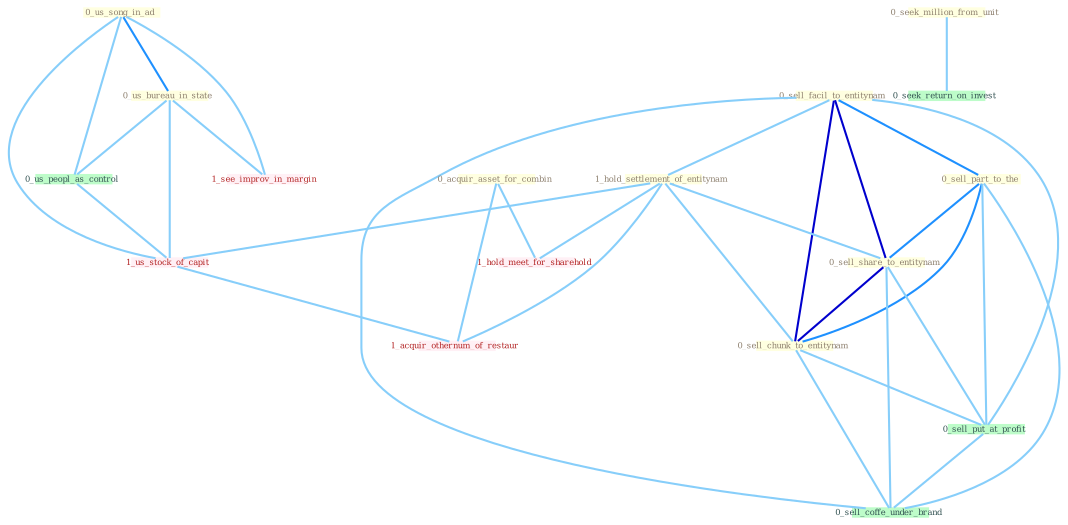 Graph G{ 
    node
    [shape=polygon,style=filled,width=.5,height=.06,color="#BDFCC9",fixedsize=true,fontsize=4,
    fontcolor="#2f4f4f"];
    {node
    [color="#ffffe0", fontcolor="#8b7d6b"] "0_us_song_in_ad " "0_seek_million_from_unit " "0_sell_facil_to_entitynam " "1_hold_settlement_of_entitynam " "0_sell_part_to_the " "0_sell_share_to_entitynam " "0_sell_chunk_to_entitynam " "0_acquir_asset_for_combin " "0_us_bureau_in_state "}
{node [color="#fff0f5", fontcolor="#b22222"] "1_us_stock_of_capit " "1_see_improv_in_margin " "1_hold_meet_for_sharehold " "1_acquir_othernum_of_restaur "}
edge [color="#B0E2FF"];

	"0_us_song_in_ad " -- "0_us_bureau_in_state " [w="2", color="#1e90ff" , len=0.8];
	"0_us_song_in_ad " -- "0_us_peopl_as_control " [w="1", color="#87cefa" ];
	"0_us_song_in_ad " -- "1_us_stock_of_capit " [w="1", color="#87cefa" ];
	"0_us_song_in_ad " -- "1_see_improv_in_margin " [w="1", color="#87cefa" ];
	"0_seek_million_from_unit " -- "0_seek_return_on_invest " [w="1", color="#87cefa" ];
	"0_sell_facil_to_entitynam " -- "1_hold_settlement_of_entitynam " [w="1", color="#87cefa" ];
	"0_sell_facil_to_entitynam " -- "0_sell_part_to_the " [w="2", color="#1e90ff" , len=0.8];
	"0_sell_facil_to_entitynam " -- "0_sell_share_to_entitynam " [w="3", color="#0000cd" , len=0.6];
	"0_sell_facil_to_entitynam " -- "0_sell_chunk_to_entitynam " [w="3", color="#0000cd" , len=0.6];
	"0_sell_facil_to_entitynam " -- "0_sell_put_at_profit " [w="1", color="#87cefa" ];
	"0_sell_facil_to_entitynam " -- "0_sell_coffe_under_brand " [w="1", color="#87cefa" ];
	"1_hold_settlement_of_entitynam " -- "0_sell_share_to_entitynam " [w="1", color="#87cefa" ];
	"1_hold_settlement_of_entitynam " -- "0_sell_chunk_to_entitynam " [w="1", color="#87cefa" ];
	"1_hold_settlement_of_entitynam " -- "1_us_stock_of_capit " [w="1", color="#87cefa" ];
	"1_hold_settlement_of_entitynam " -- "1_hold_meet_for_sharehold " [w="1", color="#87cefa" ];
	"1_hold_settlement_of_entitynam " -- "1_acquir_othernum_of_restaur " [w="1", color="#87cefa" ];
	"0_sell_part_to_the " -- "0_sell_share_to_entitynam " [w="2", color="#1e90ff" , len=0.8];
	"0_sell_part_to_the " -- "0_sell_chunk_to_entitynam " [w="2", color="#1e90ff" , len=0.8];
	"0_sell_part_to_the " -- "0_sell_put_at_profit " [w="1", color="#87cefa" ];
	"0_sell_part_to_the " -- "0_sell_coffe_under_brand " [w="1", color="#87cefa" ];
	"0_sell_share_to_entitynam " -- "0_sell_chunk_to_entitynam " [w="3", color="#0000cd" , len=0.6];
	"0_sell_share_to_entitynam " -- "0_sell_put_at_profit " [w="1", color="#87cefa" ];
	"0_sell_share_to_entitynam " -- "0_sell_coffe_under_brand " [w="1", color="#87cefa" ];
	"0_sell_chunk_to_entitynam " -- "0_sell_put_at_profit " [w="1", color="#87cefa" ];
	"0_sell_chunk_to_entitynam " -- "0_sell_coffe_under_brand " [w="1", color="#87cefa" ];
	"0_acquir_asset_for_combin " -- "1_hold_meet_for_sharehold " [w="1", color="#87cefa" ];
	"0_acquir_asset_for_combin " -- "1_acquir_othernum_of_restaur " [w="1", color="#87cefa" ];
	"0_us_bureau_in_state " -- "0_us_peopl_as_control " [w="1", color="#87cefa" ];
	"0_us_bureau_in_state " -- "1_us_stock_of_capit " [w="1", color="#87cefa" ];
	"0_us_bureau_in_state " -- "1_see_improv_in_margin " [w="1", color="#87cefa" ];
	"0_us_peopl_as_control " -- "1_us_stock_of_capit " [w="1", color="#87cefa" ];
	"0_sell_put_at_profit " -- "0_sell_coffe_under_brand " [w="1", color="#87cefa" ];
	"1_us_stock_of_capit " -- "1_acquir_othernum_of_restaur " [w="1", color="#87cefa" ];
}